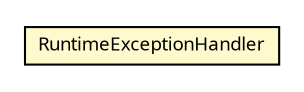 #!/usr/local/bin/dot
#
# Class diagram 
# Generated by UMLGraph version R5_6-24-gf6e263 (http://www.umlgraph.org/)
#

digraph G {
	edge [fontname="Trebuchet MS",fontsize=10,labelfontname="Trebuchet MS",labelfontsize=10];
	node [fontname="Trebuchet MS",fontsize=10,shape=plaintext];
	nodesep=0.25;
	ranksep=0.5;
	// org.maxur.perfmodel.backend.rest.RuntimeExceptionHandler
	c1272 [label=<<table title="org.maxur.perfmodel.backend.rest.RuntimeExceptionHandler" border="0" cellborder="1" cellspacing="0" cellpadding="2" port="p" bgcolor="lemonChiffon" href="./RuntimeExceptionHandler.html">
		<tr><td><table border="0" cellspacing="0" cellpadding="1">
<tr><td align="center" balign="center"><font face="Trebuchet MS"> RuntimeExceptionHandler </font></td></tr>
		</table></td></tr>
		</table>>, URL="./RuntimeExceptionHandler.html", fontname="Trebuchet MS", fontcolor="black", fontsize=9.0];
}

